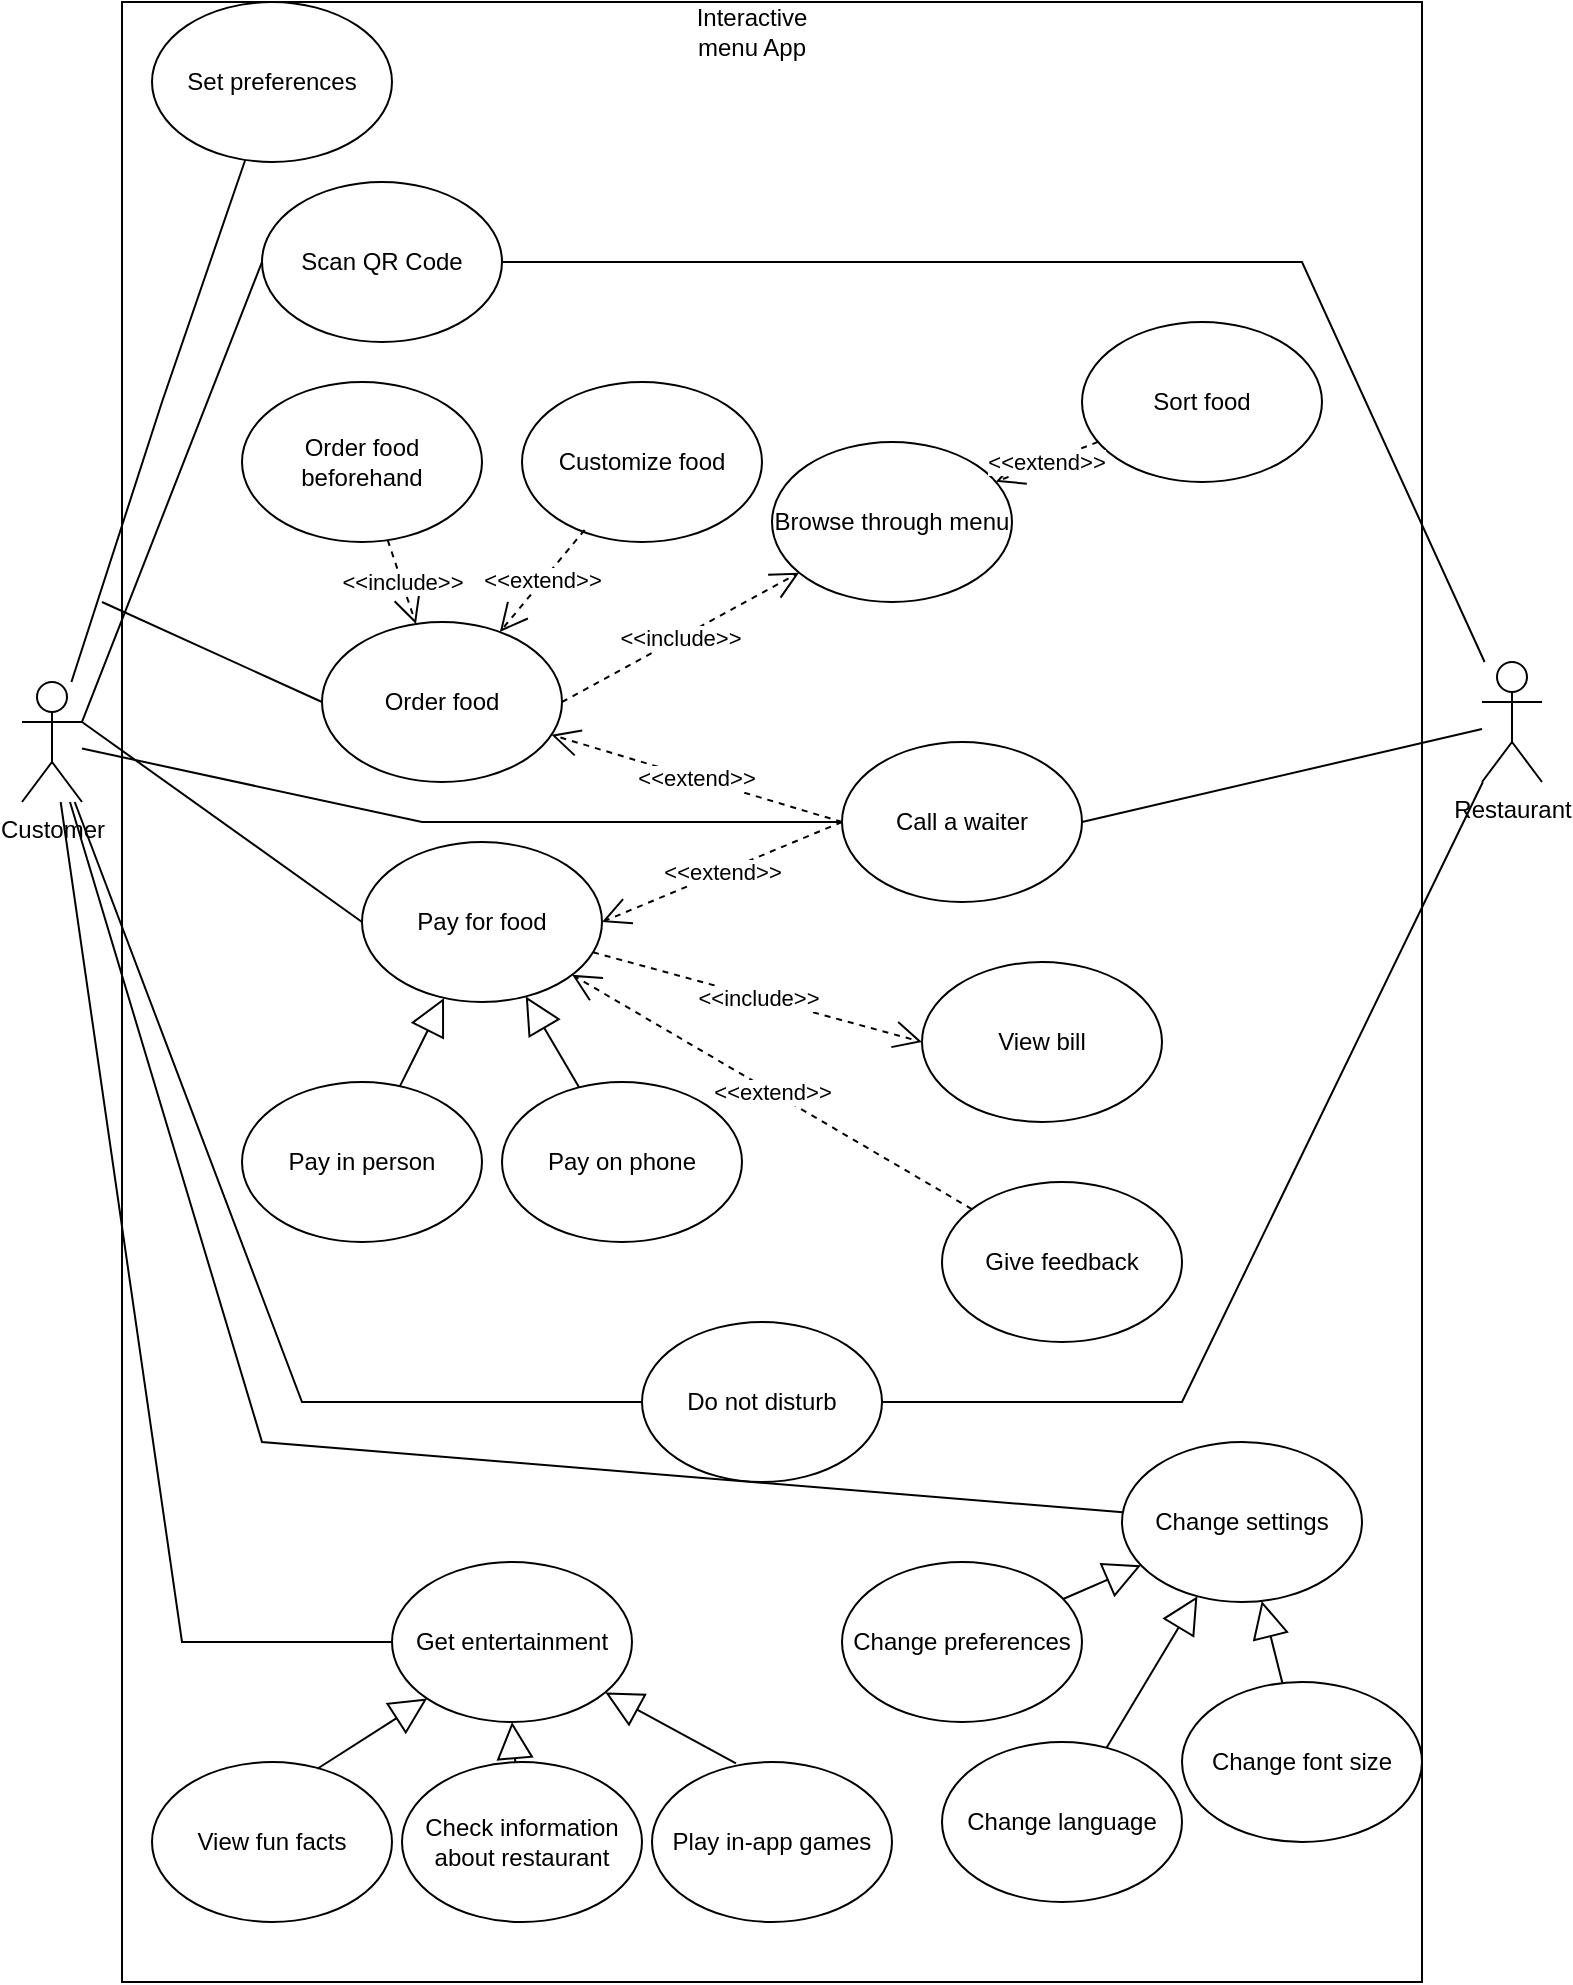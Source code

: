 <mxfile version="15.7.3" type="device"><diagram name="Page-1" id="c4acf3e9-155e-7222-9cf6-157b1a14988f"><mxGraphModel dx="2062" dy="1114" grid="1" gridSize="10" guides="1" tooltips="1" connect="1" arrows="1" fold="1" page="1" pageScale="1" pageWidth="850" pageHeight="1100" background="none" math="0" shadow="0"><root><mxCell id="0"/><mxCell id="1" parent="0"/><mxCell id="Yld9JT1LoCtpjpHL6szn-1" value="" style="rounded=0;whiteSpace=wrap;html=1;" parent="1" vertex="1"><mxGeometry x="110" y="70" width="650" height="990" as="geometry"/></mxCell><mxCell id="Yld9JT1LoCtpjpHL6szn-2" value="Customer" style="shape=umlActor;verticalLabelPosition=bottom;verticalAlign=top;html=1;outlineConnect=0;" parent="1" vertex="1"><mxGeometry x="60" y="410" width="30" height="60" as="geometry"/></mxCell><mxCell id="Yld9JT1LoCtpjpHL6szn-3" value="Restaurant" style="shape=umlActor;verticalLabelPosition=bottom;verticalAlign=top;html=1;outlineConnect=0;" parent="1" vertex="1"><mxGeometry x="790" y="400" width="30" height="60" as="geometry"/></mxCell><mxCell id="Yld9JT1LoCtpjpHL6szn-4" value="Interactive menu App" style="text;html=1;strokeColor=none;fillColor=none;align=center;verticalAlign=middle;whiteSpace=wrap;rounded=0;" parent="1" vertex="1"><mxGeometry x="395" y="70" width="60" height="30" as="geometry"/></mxCell><mxCell id="Yld9JT1LoCtpjpHL6szn-5" value="Order food" style="ellipse;whiteSpace=wrap;html=1;" parent="1" vertex="1"><mxGeometry x="210" y="380" width="120" height="80" as="geometry"/></mxCell><mxCell id="Yld9JT1LoCtpjpHL6szn-6" value="Pay for food" style="ellipse;whiteSpace=wrap;html=1;" parent="1" vertex="1"><mxGeometry x="230" y="490" width="120" height="80" as="geometry"/></mxCell><mxCell id="Yld9JT1LoCtpjpHL6szn-7" value="Scan QR Code" style="ellipse;whiteSpace=wrap;html=1;" parent="1" vertex="1"><mxGeometry x="180" y="160" width="120" height="80" as="geometry"/></mxCell><mxCell id="Yld9JT1LoCtpjpHL6szn-8" value="Do not disturb" style="ellipse;whiteSpace=wrap;html=1;" parent="1" vertex="1"><mxGeometry x="370" y="730" width="120" height="80" as="geometry"/></mxCell><mxCell id="Yld9JT1LoCtpjpHL6szn-9" value="Call a waiter" style="ellipse;whiteSpace=wrap;html=1;" parent="1" vertex="1"><mxGeometry x="470" y="440" width="120" height="80" as="geometry"/></mxCell><mxCell id="Yld9JT1LoCtpjpHL6szn-11" value="" style="endArrow=none;html=1;rounded=0;entryX=0;entryY=0.5;entryDx=0;entryDy=0;exitX=1;exitY=0.333;exitDx=0;exitDy=0;exitPerimeter=0;" parent="1" source="Yld9JT1LoCtpjpHL6szn-2" target="Yld9JT1LoCtpjpHL6szn-7" edge="1"><mxGeometry width="50" height="50" relative="1" as="geometry"><mxPoint x="90" y="590" as="sourcePoint"/><mxPoint x="140" y="540" as="targetPoint"/></mxGeometry></mxCell><mxCell id="Yld9JT1LoCtpjpHL6szn-12" value="" style="endArrow=none;html=1;rounded=0;exitX=1;exitY=0.333;exitDx=0;exitDy=0;exitPerimeter=0;entryX=0;entryY=0.5;entryDx=0;entryDy=0;" parent="1" target="Yld9JT1LoCtpjpHL6szn-5" edge="1"><mxGeometry width="50" height="50" relative="1" as="geometry"><mxPoint x="100" y="370" as="sourcePoint"/><mxPoint x="160" y="600" as="targetPoint"/></mxGeometry></mxCell><mxCell id="Yld9JT1LoCtpjpHL6szn-14" value="" style="endArrow=none;html=1;rounded=0;exitX=1;exitY=0.333;exitDx=0;exitDy=0;exitPerimeter=0;entryX=0;entryY=0.5;entryDx=0;entryDy=0;" parent="1" source="Yld9JT1LoCtpjpHL6szn-2" target="Yld9JT1LoCtpjpHL6szn-6" edge="1"><mxGeometry width="50" height="50" relative="1" as="geometry"><mxPoint x="100" y="700" as="sourcePoint"/><mxPoint x="150" y="650" as="targetPoint"/></mxGeometry></mxCell><mxCell id="Yld9JT1LoCtpjpHL6szn-15" value="" style="endArrow=none;html=1;rounded=0;exitX=1;exitY=0.5;exitDx=0;exitDy=0;" parent="1" source="Yld9JT1LoCtpjpHL6szn-9" target="Yld9JT1LoCtpjpHL6szn-3" edge="1"><mxGeometry width="50" height="50" relative="1" as="geometry"><mxPoint x="90" y="590" as="sourcePoint"/><mxPoint x="140" y="540" as="targetPoint"/><Array as="points"/></mxGeometry></mxCell><mxCell id="Yld9JT1LoCtpjpHL6szn-16" value="" style="endArrow=none;html=1;rounded=0;exitX=1;exitY=0.5;exitDx=0;exitDy=0;" parent="1" source="Yld9JT1LoCtpjpHL6szn-7" target="Yld9JT1LoCtpjpHL6szn-3" edge="1"><mxGeometry width="50" height="50" relative="1" as="geometry"><mxPoint x="90" y="590" as="sourcePoint"/><mxPoint x="140" y="540" as="targetPoint"/><Array as="points"><mxPoint x="700" y="200"/></Array></mxGeometry></mxCell><mxCell id="Yld9JT1LoCtpjpHL6szn-17" value="&amp;lt;&amp;lt;include&amp;gt;&amp;gt;" style="endArrow=open;endSize=12;dashed=1;html=1;rounded=0;exitX=1;exitY=0.5;exitDx=0;exitDy=0;" parent="1" source="Yld9JT1LoCtpjpHL6szn-5" target="Yld9JT1LoCtpjpHL6szn-18" edge="1"><mxGeometry width="160" relative="1" as="geometry"><mxPoint x="50" y="610" as="sourcePoint"/><mxPoint x="210" y="610" as="targetPoint"/></mxGeometry></mxCell><mxCell id="Yld9JT1LoCtpjpHL6szn-18" value="Browse through menu" style="ellipse;whiteSpace=wrap;html=1;" parent="1" vertex="1"><mxGeometry x="435" y="290" width="120" height="80" as="geometry"/></mxCell><mxCell id="Yld9JT1LoCtpjpHL6szn-20" value="&amp;lt;&amp;lt;extend&amp;gt;&amp;gt;" style="endArrow=open;endSize=12;dashed=1;html=1;rounded=0;exitX=0;exitY=0.5;exitDx=0;exitDy=0;" parent="1" source="Yld9JT1LoCtpjpHL6szn-9" target="Yld9JT1LoCtpjpHL6szn-5" edge="1"><mxGeometry width="160" relative="1" as="geometry"><mxPoint x="330.0" y="490" as="sourcePoint"/><mxPoint x="448.274" y="463.032" as="targetPoint"/></mxGeometry></mxCell><mxCell id="Yld9JT1LoCtpjpHL6szn-21" value="&amp;lt;&amp;lt;extend&amp;gt;&amp;gt;" style="endArrow=open;endSize=12;dashed=1;html=1;rounded=0;exitX=0;exitY=0.5;exitDx=0;exitDy=0;entryX=1;entryY=0.5;entryDx=0;entryDy=0;" parent="1" source="Yld9JT1LoCtpjpHL6szn-9" target="Yld9JT1LoCtpjpHL6szn-6" edge="1"><mxGeometry width="160" relative="1" as="geometry"><mxPoint x="440" y="590" as="sourcePoint"/><mxPoint x="330" y="490" as="targetPoint"/></mxGeometry></mxCell><mxCell id="Yld9JT1LoCtpjpHL6szn-22" value="" style="endArrow=none;html=1;rounded=0;entryX=0;entryY=0.5;entryDx=0;entryDy=0;" parent="1" source="Yld9JT1LoCtpjpHL6szn-2" target="Yld9JT1LoCtpjpHL6szn-9" edge="1"><mxGeometry width="50" height="50" relative="1" as="geometry"><mxPoint x="90" y="540" as="sourcePoint"/><mxPoint x="430" y="590" as="targetPoint"/><Array as="points"><mxPoint x="260" y="480"/></Array></mxGeometry></mxCell><mxCell id="Yld9JT1LoCtpjpHL6szn-25" value="Give feedback" style="ellipse;whiteSpace=wrap;html=1;" parent="1" vertex="1"><mxGeometry x="520" y="660" width="120" height="80" as="geometry"/></mxCell><mxCell id="Yld9JT1LoCtpjpHL6szn-26" value="&amp;lt;&amp;lt;extend&amp;gt;&amp;gt;" style="endArrow=open;endSize=12;dashed=1;html=1;rounded=0;" parent="1" source="Yld9JT1LoCtpjpHL6szn-25" target="Yld9JT1LoCtpjpHL6szn-6" edge="1"><mxGeometry width="160" relative="1" as="geometry"><mxPoint x="470" y="630" as="sourcePoint"/><mxPoint x="360" y="540" as="targetPoint"/></mxGeometry></mxCell><mxCell id="Yld9JT1LoCtpjpHL6szn-30" value="" style="endArrow=none;html=1;rounded=0;" parent="1" source="Yld9JT1LoCtpjpHL6szn-2" target="Yld9JT1LoCtpjpHL6szn-8" edge="1"><mxGeometry width="50" height="50" relative="1" as="geometry"><mxPoint x="30" y="670" as="sourcePoint"/><mxPoint x="80" y="620" as="targetPoint"/><Array as="points"><mxPoint x="200" y="770"/></Array></mxGeometry></mxCell><mxCell id="Yld9JT1LoCtpjpHL6szn-31" value="" style="endArrow=none;html=1;rounded=0;exitX=1;exitY=0.5;exitDx=0;exitDy=0;" parent="1" source="Yld9JT1LoCtpjpHL6szn-8" target="Yld9JT1LoCtpjpHL6szn-3" edge="1"><mxGeometry width="50" height="50" relative="1" as="geometry"><mxPoint x="30" y="670" as="sourcePoint"/><mxPoint x="80" y="620" as="targetPoint"/><Array as="points"><mxPoint x="640" y="770"/></Array></mxGeometry></mxCell><mxCell id="Yld9JT1LoCtpjpHL6szn-32" value="Pay on phone" style="ellipse;whiteSpace=wrap;html=1;" parent="1" vertex="1"><mxGeometry x="300" y="610" width="120" height="80" as="geometry"/></mxCell><mxCell id="Yld9JT1LoCtpjpHL6szn-33" value="Pay in person" style="ellipse;whiteSpace=wrap;html=1;" parent="1" vertex="1"><mxGeometry x="170" y="610" width="120" height="80" as="geometry"/></mxCell><mxCell id="Yld9JT1LoCtpjpHL6szn-34" value="" style="endArrow=block;endSize=16;endFill=0;html=1;rounded=0;" parent="1" source="Yld9JT1LoCtpjpHL6szn-33" target="Yld9JT1LoCtpjpHL6szn-6" edge="1"><mxGeometry width="160" relative="1" as="geometry"><mxPoint x="10" y="660" as="sourcePoint"/><mxPoint x="170" y="660" as="targetPoint"/></mxGeometry></mxCell><mxCell id="Yld9JT1LoCtpjpHL6szn-35" value="" style="endArrow=block;endSize=16;endFill=0;html=1;rounded=0;exitX=0.321;exitY=0.033;exitDx=0;exitDy=0;exitPerimeter=0;" parent="1" source="Yld9JT1LoCtpjpHL6szn-32" target="Yld9JT1LoCtpjpHL6szn-6" edge="1"><mxGeometry width="160" relative="1" as="geometry"><mxPoint x="260.232" y="625.449" as="sourcePoint"/><mxPoint x="300" y="580" as="targetPoint"/></mxGeometry></mxCell><mxCell id="Yld9JT1LoCtpjpHL6szn-37" value="Customize food" style="ellipse;whiteSpace=wrap;html=1;" parent="1" vertex="1"><mxGeometry x="310" y="260" width="120" height="80" as="geometry"/></mxCell><mxCell id="Yld9JT1LoCtpjpHL6szn-38" value="&amp;lt;&amp;lt;extend&amp;gt;&amp;gt;" style="endArrow=open;endSize=12;dashed=1;html=1;rounded=0;exitX=0.261;exitY=0.925;exitDx=0;exitDy=0;exitPerimeter=0;" parent="1" source="Yld9JT1LoCtpjpHL6szn-37" target="Yld9JT1LoCtpjpHL6szn-5" edge="1"><mxGeometry width="160" relative="1" as="geometry"><mxPoint x="455" y="520" as="sourcePoint"/><mxPoint x="327.507" y="454.432" as="targetPoint"/></mxGeometry></mxCell><mxCell id="Yld9JT1LoCtpjpHL6szn-39" value="Order food beforehand" style="ellipse;whiteSpace=wrap;html=1;" parent="1" vertex="1"><mxGeometry x="170" y="260" width="120" height="80" as="geometry"/></mxCell><mxCell id="Yld9JT1LoCtpjpHL6szn-40" value="&amp;lt;&amp;lt;include&amp;gt;&amp;gt;" style="endArrow=open;endSize=12;dashed=1;html=1;rounded=0;" parent="1" source="Yld9JT1LoCtpjpHL6szn-39" target="Yld9JT1LoCtpjpHL6szn-5" edge="1"><mxGeometry width="160" relative="1" as="geometry"><mxPoint x="340" y="430" as="sourcePoint"/><mxPoint x="458.243" y="402.973" as="targetPoint"/></mxGeometry></mxCell><mxCell id="Yld9JT1LoCtpjpHL6szn-45" value="View bill" style="ellipse;whiteSpace=wrap;html=1;" parent="1" vertex="1"><mxGeometry x="510" y="550" width="120" height="80" as="geometry"/></mxCell><mxCell id="Yld9JT1LoCtpjpHL6szn-46" value="&amp;lt;&amp;lt;include&amp;gt;&amp;gt;" style="endArrow=open;endSize=12;dashed=1;html=1;rounded=0;entryX=0;entryY=0.5;entryDx=0;entryDy=0;" parent="1" source="Yld9JT1LoCtpjpHL6szn-6" target="Yld9JT1LoCtpjpHL6szn-45" edge="1"><mxGeometry width="160" relative="1" as="geometry"><mxPoint x="360" y="410" as="sourcePoint"/><mxPoint x="478.243" y="382.973" as="targetPoint"/></mxGeometry></mxCell><mxCell id="Yld9JT1LoCtpjpHL6szn-49" value="" style="endArrow=none;html=1;rounded=0;" parent="1" source="Yld9JT1LoCtpjpHL6szn-2" target="Yld9JT1LoCtpjpHL6szn-47" edge="1"><mxGeometry width="50" height="50" relative="1" as="geometry"><mxPoint x="80" y="580" as="sourcePoint"/><mxPoint x="280" y="590" as="targetPoint"/><Array as="points"><mxPoint x="140" y="890"/></Array></mxGeometry></mxCell><mxCell id="Yld9JT1LoCtpjpHL6szn-51" value="Play in-app games" style="ellipse;whiteSpace=wrap;html=1;" parent="1" vertex="1"><mxGeometry x="375" y="950" width="120" height="80" as="geometry"/></mxCell><mxCell id="Yld9JT1LoCtpjpHL6szn-52" value="View fun facts" style="ellipse;whiteSpace=wrap;html=1;" parent="1" vertex="1"><mxGeometry x="125" y="950" width="120" height="80" as="geometry"/></mxCell><mxCell id="Yld9JT1LoCtpjpHL6szn-53" value="Check information about restaurant" style="ellipse;whiteSpace=wrap;html=1;" parent="1" vertex="1"><mxGeometry x="250" y="950" width="120" height="80" as="geometry"/></mxCell><mxCell id="Yld9JT1LoCtpjpHL6szn-54" value="" style="endArrow=block;endSize=16;endFill=0;html=1;rounded=0;exitX=0.689;exitY=0.042;exitDx=0;exitDy=0;exitPerimeter=0;entryX=0;entryY=1;entryDx=0;entryDy=0;" parent="1" source="Yld9JT1LoCtpjpHL6szn-52" target="Yld9JT1LoCtpjpHL6szn-47" edge="1"><mxGeometry width="160" relative="1" as="geometry"><mxPoint x="228.563" y="935.457" as="sourcePoint"/><mxPoint x="255.003" y="890.0" as="targetPoint"/></mxGeometry></mxCell><mxCell id="Yld9JT1LoCtpjpHL6szn-55" value="" style="endArrow=block;endSize=16;endFill=0;html=1;rounded=0;entryX=0.5;entryY=1;entryDx=0;entryDy=0;" parent="1" source="Yld9JT1LoCtpjpHL6szn-53" target="Yld9JT1LoCtpjpHL6szn-47" edge="1"><mxGeometry width="160" relative="1" as="geometry"><mxPoint x="227.68" y="953.36" as="sourcePoint"/><mxPoint x="282.574" y="898.284" as="targetPoint"/></mxGeometry></mxCell><mxCell id="Yld9JT1LoCtpjpHL6szn-56" value="" style="endArrow=block;endSize=16;endFill=0;html=1;rounded=0;exitX=0.35;exitY=0.008;exitDx=0;exitDy=0;exitPerimeter=0;" parent="1" source="Yld9JT1LoCtpjpHL6szn-51" target="Yld9JT1LoCtpjpHL6szn-47" edge="1"><mxGeometry width="160" relative="1" as="geometry"><mxPoint x="335.136" y="950.544" as="sourcePoint"/><mxPoint x="325" y="910" as="targetPoint"/></mxGeometry></mxCell><mxCell id="Yld9JT1LoCtpjpHL6szn-57" value="Change settings" style="ellipse;whiteSpace=wrap;html=1;" parent="1" vertex="1"><mxGeometry x="610" y="790" width="120" height="80" as="geometry"/></mxCell><mxCell id="Yld9JT1LoCtpjpHL6szn-58" value="Change language" style="ellipse;whiteSpace=wrap;html=1;" parent="1" vertex="1"><mxGeometry x="520" y="940" width="120" height="80" as="geometry"/></mxCell><mxCell id="Yld9JT1LoCtpjpHL6szn-59" value="Change font size" style="ellipse;whiteSpace=wrap;html=1;" parent="1" vertex="1"><mxGeometry x="640" y="910" width="120" height="80" as="geometry"/></mxCell><mxCell id="Yld9JT1LoCtpjpHL6szn-60" value="" style="endArrow=block;endSize=16;endFill=0;html=1;rounded=0;" parent="1" source="Yld9JT1LoCtpjpHL6szn-58" target="Yld9JT1LoCtpjpHL6szn-57" edge="1"><mxGeometry width="160" relative="1" as="geometry"><mxPoint x="427" y="950.64" as="sourcePoint"/><mxPoint x="363.859" y="900.478" as="targetPoint"/></mxGeometry></mxCell><mxCell id="Yld9JT1LoCtpjpHL6szn-61" value="" style="endArrow=block;endSize=16;endFill=0;html=1;rounded=0;" parent="1" source="Yld9JT1LoCtpjpHL6szn-59" target="Yld9JT1LoCtpjpHL6szn-57" edge="1"><mxGeometry width="160" relative="1" as="geometry"><mxPoint x="596.813" y="952.737" as="sourcePoint"/><mxPoint x="623.253" y="907.28" as="targetPoint"/></mxGeometry></mxCell><mxCell id="Yld9JT1LoCtpjpHL6szn-47" value="Get entertainment" style="ellipse;whiteSpace=wrap;html=1;" parent="1" vertex="1"><mxGeometry x="245" y="850" width="120" height="80" as="geometry"/></mxCell><mxCell id="Yld9JT1LoCtpjpHL6szn-64" value="" style="endArrow=none;html=1;rounded=0;" parent="1" source="Yld9JT1LoCtpjpHL6szn-2" target="Yld9JT1LoCtpjpHL6szn-57" edge="1"><mxGeometry width="50" height="50" relative="1" as="geometry"><mxPoint x="180" y="570" as="sourcePoint"/><mxPoint x="230" y="520" as="targetPoint"/><Array as="points"><mxPoint x="180" y="790"/></Array></mxGeometry></mxCell><mxCell id="BIjHzN7gbwUNiqcBicFU-1" value="Change preferences" style="ellipse;whiteSpace=wrap;html=1;" vertex="1" parent="1"><mxGeometry x="470" y="850" width="120" height="80" as="geometry"/></mxCell><mxCell id="BIjHzN7gbwUNiqcBicFU-2" value="" style="endArrow=block;endSize=16;endFill=0;html=1;rounded=0;" edge="1" parent="1" source="BIjHzN7gbwUNiqcBicFU-1" target="Yld9JT1LoCtpjpHL6szn-57"><mxGeometry width="160" relative="1" as="geometry"><mxPoint x="616.767" y="960.777" as="sourcePoint"/><mxPoint x="632.943" y="909.184" as="targetPoint"/></mxGeometry></mxCell><mxCell id="BIjHzN7gbwUNiqcBicFU-3" value="Set preferences" style="ellipse;whiteSpace=wrap;html=1;" vertex="1" parent="1"><mxGeometry x="125" y="70" width="120" height="80" as="geometry"/></mxCell><mxCell id="BIjHzN7gbwUNiqcBicFU-4" value="" style="endArrow=none;html=1;rounded=0;" edge="1" parent="1" source="Yld9JT1LoCtpjpHL6szn-2" target="BIjHzN7gbwUNiqcBicFU-3"><mxGeometry width="50" height="50" relative="1" as="geometry"><mxPoint x="400" y="590" as="sourcePoint"/><mxPoint x="450" y="540" as="targetPoint"/><Array as="points"><mxPoint x="130" y="270"/></Array></mxGeometry></mxCell><mxCell id="BIjHzN7gbwUNiqcBicFU-5" value="Sort food" style="ellipse;whiteSpace=wrap;html=1;" vertex="1" parent="1"><mxGeometry x="590" y="230" width="120" height="80" as="geometry"/></mxCell><mxCell id="BIjHzN7gbwUNiqcBicFU-6" value="&amp;lt;&amp;lt;extend&amp;gt;&amp;gt;" style="endArrow=open;endSize=12;dashed=1;html=1;rounded=0;" edge="1" parent="1" source="BIjHzN7gbwUNiqcBicFU-5" target="Yld9JT1LoCtpjpHL6szn-18"><mxGeometry width="160" relative="1" as="geometry"><mxPoint x="591.279" y="283.345" as="sourcePoint"/><mxPoint x="308.931" y="394.957" as="targetPoint"/></mxGeometry></mxCell></root></mxGraphModel></diagram></mxfile>